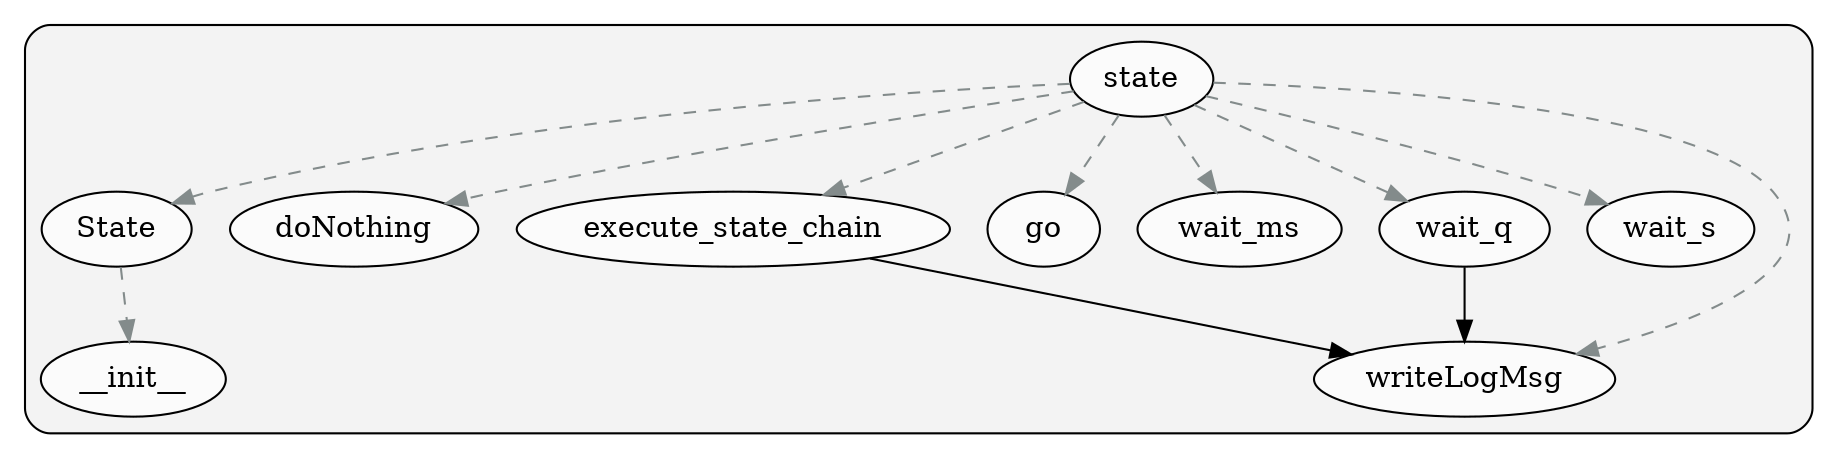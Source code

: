 digraph G {
    graph [rankdir=TB];
    subgraph cluster_G {

        graph [style="filled,rounded",fillcolor="#80808018", label=""];
        state [label="state", style="filled", fillcolor="#ffffffb2", fontcolor="#000000", group="0"];
        state__State [label="State", style="filled", fillcolor="#ffffffb2", fontcolor="#000000", group="0"];
        state__doNothing [label="doNothing", style="filled", fillcolor="#ffffffb2", fontcolor="#000000", group="0"];
        state__execute_state_chain [label="execute_state_chain", style="filled", fillcolor="#ffffffb2", fontcolor="#000000", group="0"];
        state__go [label="go", style="filled", fillcolor="#ffffffb2", fontcolor="#000000", group="0"];
        state__wait_ms [label="wait_ms", style="filled", fillcolor="#ffffffb2", fontcolor="#000000", group="0"];
        state__wait_q [label="wait_q", style="filled", fillcolor="#ffffffb2", fontcolor="#000000", group="0"];
        state__wait_s [label="wait_s", style="filled", fillcolor="#ffffffb2", fontcolor="#000000", group="0"];
        state__writeLogMsg [label="writeLogMsg", style="filled", fillcolor="#ffffffb2", fontcolor="#000000", group="0"];
        state__State____init__ [label="__init__", style="filled", fillcolor="#ffffffb2", fontcolor="#000000", group="0"];
    }
        state -> state__execute_state_chain [style="dashed", color="#838b8b"];
        state -> state__wait_q [style="dashed", color="#838b8b"];
        state -> state__State [style="dashed", color="#838b8b"];
        state -> state__writeLogMsg [style="dashed", color="#838b8b"];
        state -> state__wait_ms [style="dashed", color="#838b8b"];
        state -> state__go [style="dashed", color="#838b8b"];
        state -> state__wait_s [style="dashed", color="#838b8b"];
        state -> state__doNothing [style="dashed", color="#838b8b"];
        state__State -> state__State____init__ [style="dashed", color="#838b8b"];
        state__wait_q -> state__writeLogMsg [style="solid", color="#000000"];
        state__execute_state_chain -> state__writeLogMsg [style="solid", color="#000000"];
    }
